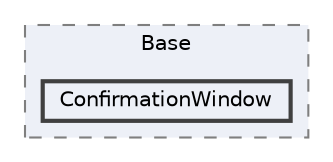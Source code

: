 digraph "003_Item/Window/Base/ConfirmationWindow"
{
 // LATEX_PDF_SIZE
  bgcolor="transparent";
  edge [fontname=Helvetica,fontsize=10,labelfontname=Helvetica,labelfontsize=10];
  node [fontname=Helvetica,fontsize=10,shape=box,height=0.2,width=0.4];
  compound=true
  subgraph clusterdir_098854f8a7fda785bc1bbc6dfac13912 {
    graph [ bgcolor="#edf0f7", pencolor="grey50", label="Base", fontname=Helvetica,fontsize=10 style="filled,dashed", URL="dir_098854f8a7fda785bc1bbc6dfac13912.html",tooltip=""]
  dir_196ec5b4c42f9d2f96a03952c6c4a964 [label="ConfirmationWindow", fillcolor="#edf0f7", color="grey25", style="filled,bold", URL="dir_196ec5b4c42f9d2f96a03952c6c4a964.html",tooltip=""];
  }
}
